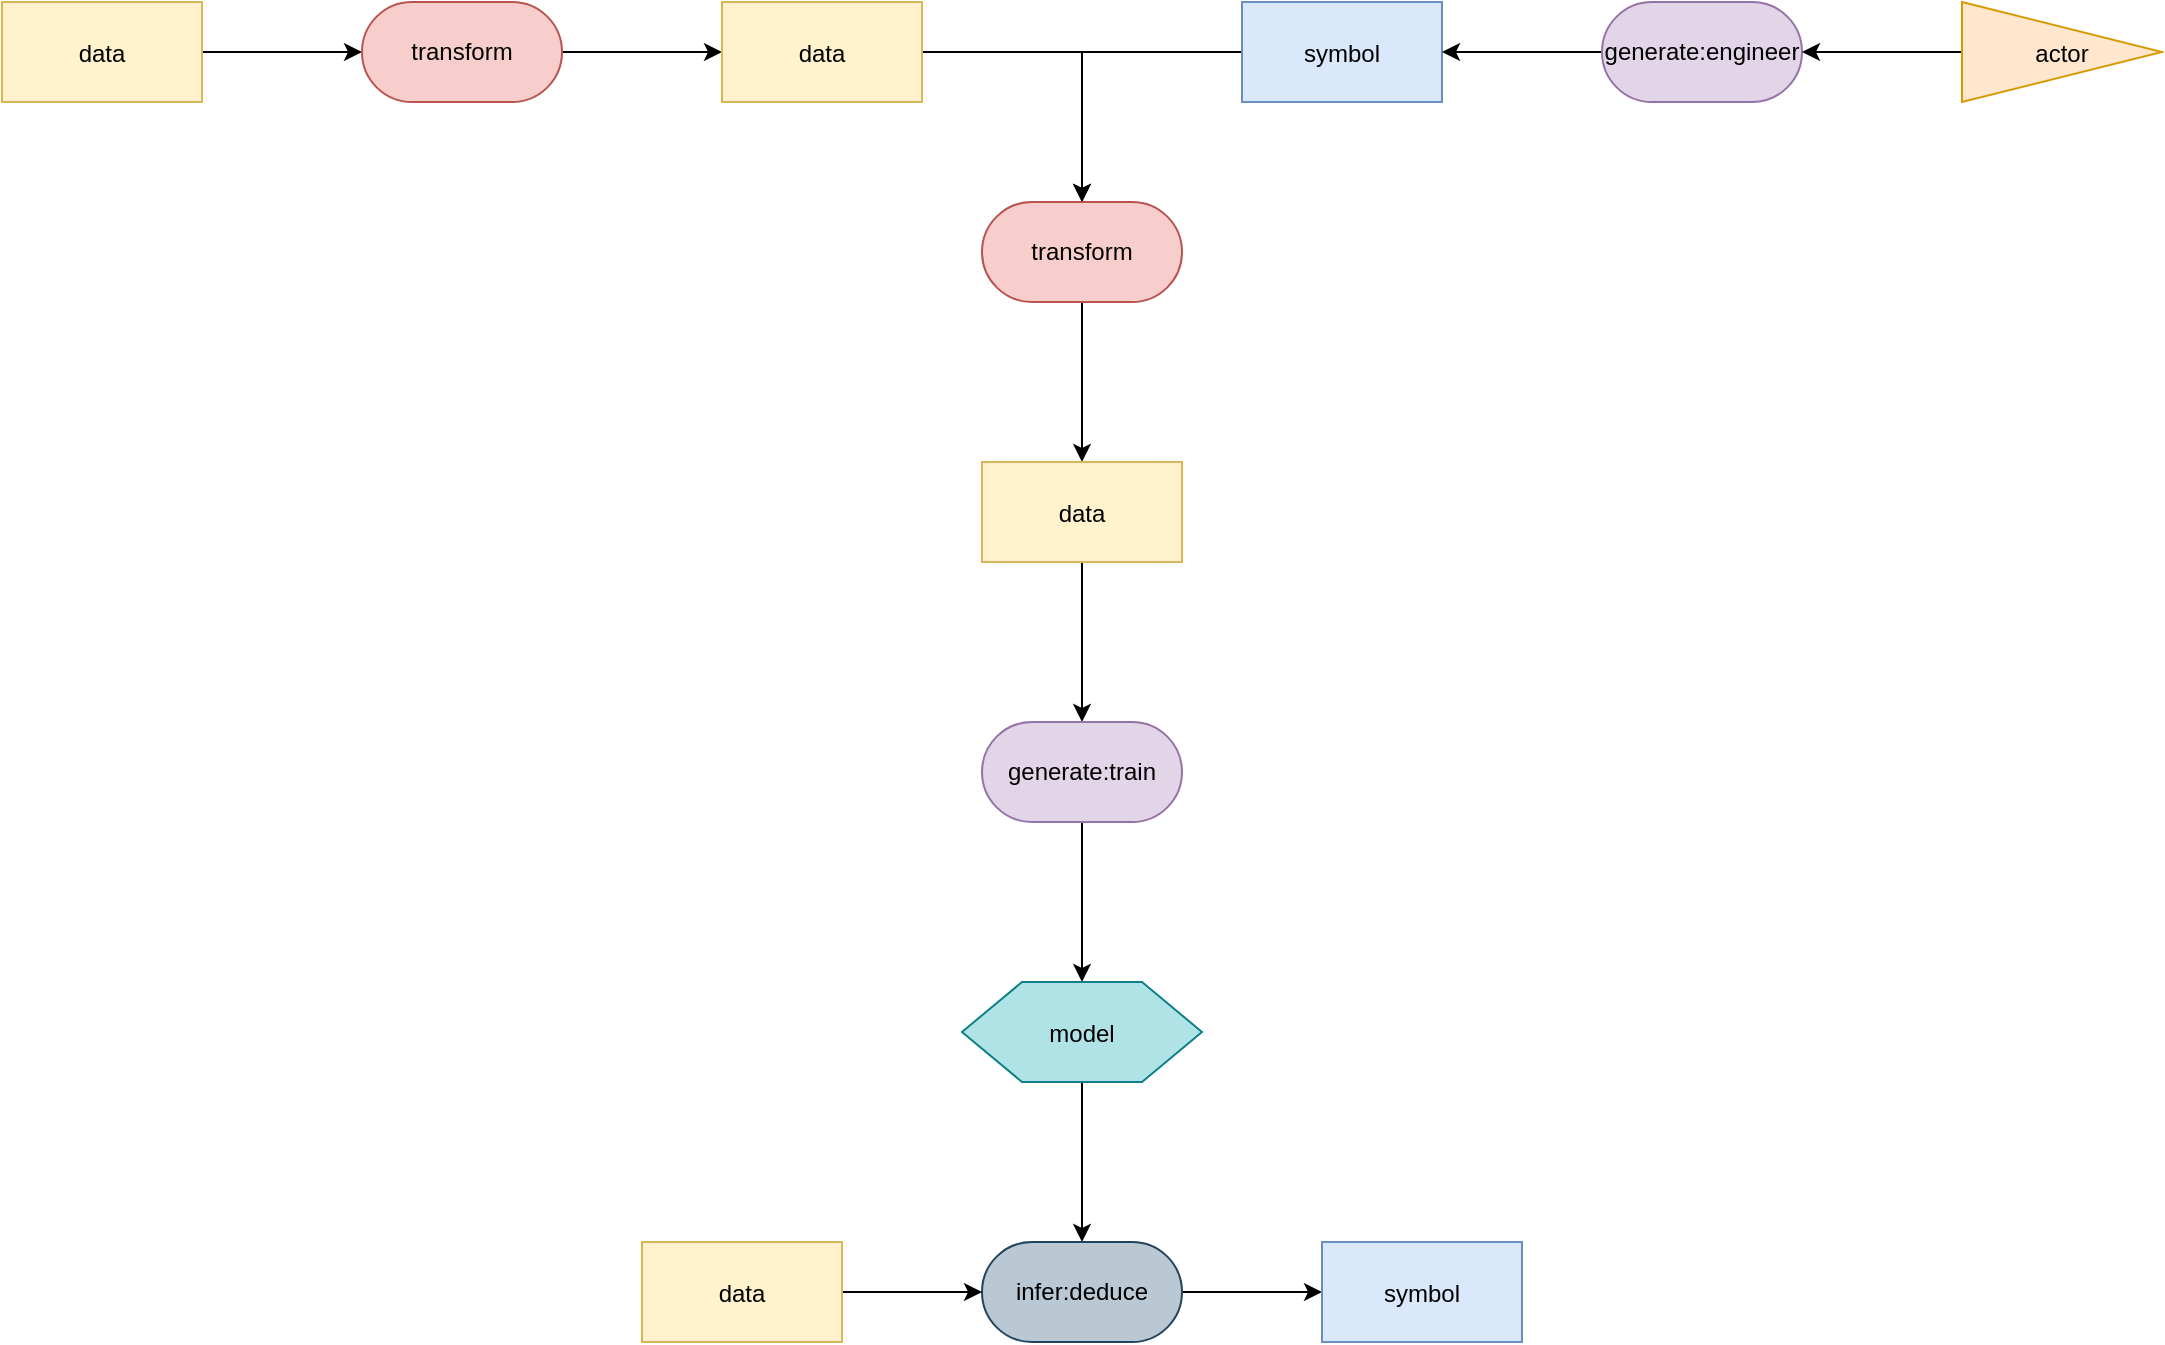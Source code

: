 <mxfile version="27.1.4">
  <diagram name="Page-1" id="RjkWltox62vTc8GNIFXi">
    <mxGraphModel dx="1662" dy="973" grid="1" gridSize="10" guides="1" tooltips="1" connect="1" arrows="1" fold="1" page="1" pageScale="1" pageWidth="1654" pageHeight="1169" math="0" shadow="0">
      <root>
        <mxCell id="0" />
        <mxCell id="1" parent="0" />
        <mxCell id="9kNU0SyaG1HSVs7dnBc6-4" style="edgeStyle=orthogonalEdgeStyle;rounded=0;orthogonalLoop=1;jettySize=auto;html=1;exitX=1;exitY=0.5;exitDx=0;exitDy=0;entryX=0;entryY=0.5;entryDx=0;entryDy=0;" edge="1" parent="1" source="9kNU0SyaG1HSVs7dnBc6-2" target="9kNU0SyaG1HSVs7dnBc6-3">
          <mxGeometry relative="1" as="geometry" />
        </mxCell>
        <mxCell id="9kNU0SyaG1HSVs7dnBc6-2" value="data" style="rectangle;fillColor=#fff2cc;strokeColor=#d6b656;" name="data" vertex="1" parent="1" tooltip="⚠️ Node not part of any valid pattern.">
          <mxGeometry x="340" y="230" width="100" height="50" as="geometry" />
        </mxCell>
        <mxCell id="9kNU0SyaG1HSVs7dnBc6-6" style="edgeStyle=orthogonalEdgeStyle;rounded=0;orthogonalLoop=1;jettySize=auto;html=1;exitX=1;exitY=0.5;exitDx=0;exitDy=0;entryX=0;entryY=0.5;entryDx=0;entryDy=0;" edge="1" parent="1" source="9kNU0SyaG1HSVs7dnBc6-3" target="9kNU0SyaG1HSVs7dnBc6-5">
          <mxGeometry relative="1" as="geometry" />
        </mxCell>
        <mxCell id="9kNU0SyaG1HSVs7dnBc6-3" value="transform" style="rounded=1;whiteSpace=wrap;html=1;arcSize=50;fillColor=#f8cecc;strokeColor=#b85450;" name="transform" vertex="1" parent="1">
          <mxGeometry x="520" y="230" width="100" height="50" as="geometry" />
        </mxCell>
        <mxCell id="9kNU0SyaG1HSVs7dnBc6-8" style="edgeStyle=orthogonalEdgeStyle;rounded=0;orthogonalLoop=1;jettySize=auto;html=1;exitX=1;exitY=0.5;exitDx=0;exitDy=0;entryX=0.5;entryY=0;entryDx=0;entryDy=0;" edge="1" parent="1" source="9kNU0SyaG1HSVs7dnBc6-5" target="9kNU0SyaG1HSVs7dnBc6-7">
          <mxGeometry relative="1" as="geometry" />
        </mxCell>
        <mxCell id="9kNU0SyaG1HSVs7dnBc6-5" value="data" style="rectangle;fillColor=#fff2cc;strokeColor=#d6b656;" name="data" vertex="1" parent="1" tooltip="⚠️ Node not part of any valid pattern.">
          <mxGeometry x="700" y="230" width="100" height="50" as="geometry" />
        </mxCell>
        <mxCell id="9kNU0SyaG1HSVs7dnBc6-18" style="edgeStyle=orthogonalEdgeStyle;rounded=0;orthogonalLoop=1;jettySize=auto;html=1;entryX=0.5;entryY=0;entryDx=0;entryDy=0;" edge="1" parent="1" source="9kNU0SyaG1HSVs7dnBc6-7" target="9kNU0SyaG1HSVs7dnBc6-17">
          <mxGeometry relative="1" as="geometry" />
        </mxCell>
        <mxCell id="9kNU0SyaG1HSVs7dnBc6-7" value="transform" style="rounded=1;whiteSpace=wrap;html=1;arcSize=50;fillColor=#f8cecc;strokeColor=#b85450;" name="transform" vertex="1" parent="1">
          <mxGeometry x="830" y="330" width="100" height="50" as="geometry" />
        </mxCell>
        <mxCell id="9kNU0SyaG1HSVs7dnBc6-10" style="edgeStyle=orthogonalEdgeStyle;rounded=0;orthogonalLoop=1;jettySize=auto;html=1;entryX=0.5;entryY=0;entryDx=0;entryDy=0;" edge="1" parent="1" source="9kNU0SyaG1HSVs7dnBc6-9" target="9kNU0SyaG1HSVs7dnBc6-7">
          <mxGeometry relative="1" as="geometry" />
        </mxCell>
        <mxCell id="9kNU0SyaG1HSVs7dnBc6-9" value="symbol" style="rectangle;fillColor=#dae8fc;strokeColor=#6c8ebf;" name="symbol" vertex="1" parent="1">
          <mxGeometry x="960" y="230" width="100" height="50" as="geometry" />
        </mxCell>
        <mxCell id="9kNU0SyaG1HSVs7dnBc6-14" style="edgeStyle=orthogonalEdgeStyle;rounded=0;orthogonalLoop=1;jettySize=auto;html=1;exitX=0;exitY=0.5;exitDx=0;exitDy=0;entryX=1;entryY=0.5;entryDx=0;entryDy=0;" edge="1" parent="1" source="9kNU0SyaG1HSVs7dnBc6-12" target="9kNU0SyaG1HSVs7dnBc6-9">
          <mxGeometry relative="1" as="geometry" />
        </mxCell>
        <mxCell id="9kNU0SyaG1HSVs7dnBc6-12" value="generate:engineer" style="rounded=1;whiteSpace=wrap;html=1;arcSize=50;fillColor=#e1d5e7;strokeColor=#9673a6;" name="generate:engineer" vertex="1" parent="1">
          <mxGeometry x="1140" y="230" width="100" height="50" as="geometry" />
        </mxCell>
        <mxCell id="9kNU0SyaG1HSVs7dnBc6-16" style="edgeStyle=orthogonalEdgeStyle;rounded=0;orthogonalLoop=1;jettySize=auto;html=1;entryX=1;entryY=0.5;entryDx=0;entryDy=0;" edge="1" parent="1" source="9kNU0SyaG1HSVs7dnBc6-15" target="9kNU0SyaG1HSVs7dnBc6-12">
          <mxGeometry relative="1" as="geometry" />
        </mxCell>
        <mxCell id="9kNU0SyaG1HSVs7dnBc6-15" value="actor" style="triangle;fillColor=#ffe6cc;strokeColor=#d79b00;" name="actor" vertex="1" parent="1">
          <mxGeometry x="1320" y="230" width="100" height="50" as="geometry" />
        </mxCell>
        <mxCell id="9kNU0SyaG1HSVs7dnBc6-20" style="edgeStyle=orthogonalEdgeStyle;rounded=0;orthogonalLoop=1;jettySize=auto;html=1;exitX=0.5;exitY=1;exitDx=0;exitDy=0;entryX=0.5;entryY=0;entryDx=0;entryDy=0;" edge="1" parent="1" source="9kNU0SyaG1HSVs7dnBc6-17" target="9kNU0SyaG1HSVs7dnBc6-19">
          <mxGeometry relative="1" as="geometry" />
        </mxCell>
        <mxCell id="9kNU0SyaG1HSVs7dnBc6-17" value="data" style="rectangle;fillColor=#fff2cc;strokeColor=#d6b656;" name="data" vertex="1" parent="1">
          <mxGeometry x="830" y="460" width="100" height="50" as="geometry" />
        </mxCell>
        <mxCell id="9kNU0SyaG1HSVs7dnBc6-22" style="edgeStyle=orthogonalEdgeStyle;rounded=0;orthogonalLoop=1;jettySize=auto;html=1;exitX=0.5;exitY=1;exitDx=0;exitDy=0;entryX=0.5;entryY=0;entryDx=0;entryDy=0;" edge="1" parent="1" source="9kNU0SyaG1HSVs7dnBc6-19" target="9kNU0SyaG1HSVs7dnBc6-21">
          <mxGeometry relative="1" as="geometry" />
        </mxCell>
        <mxCell id="9kNU0SyaG1HSVs7dnBc6-19" value="generate:train" style="rounded=1;whiteSpace=wrap;html=1;arcSize=50;fillColor=#e1d5e7;strokeColor=#9673a6;" name="generate:train" vertex="1" parent="1">
          <mxGeometry x="830" y="590" width="100" height="50" as="geometry" />
        </mxCell>
        <mxCell id="9kNU0SyaG1HSVs7dnBc6-24" style="edgeStyle=orthogonalEdgeStyle;rounded=0;orthogonalLoop=1;jettySize=auto;html=1;exitX=0.5;exitY=1;exitDx=0;exitDy=0;entryX=0.5;entryY=0;entryDx=0;entryDy=0;" edge="1" parent="1" source="9kNU0SyaG1HSVs7dnBc6-21" target="9kNU0SyaG1HSVs7dnBc6-23">
          <mxGeometry relative="1" as="geometry" />
        </mxCell>
        <object label="model" tooltip="case-based&#xa;dynamic&#xa;hybrid&#xa;ML&#xa;rule-based&#xa;semantic&#xa;static&#xa;statisic&#xa;statistical" id="9kNU0SyaG1HSVs7dnBc6-21">
          <mxCell style="shape=hexagon;perimeter=hexagonPerimeter2;fillColor=#b0e3e6;strokeColor=#0e8088;" name="model" vertex="1" parent="1">
            <mxGeometry x="820" y="720" width="120" height="50" as="geometry" />
          </mxCell>
        </object>
        <mxCell id="9kNU0SyaG1HSVs7dnBc6-28" style="edgeStyle=orthogonalEdgeStyle;rounded=0;orthogonalLoop=1;jettySize=auto;html=1;exitX=1;exitY=0.5;exitDx=0;exitDy=0;entryX=0;entryY=0.5;entryDx=0;entryDy=0;" edge="1" parent="1" source="9kNU0SyaG1HSVs7dnBc6-23" target="9kNU0SyaG1HSVs7dnBc6-27">
          <mxGeometry relative="1" as="geometry" />
        </mxCell>
        <mxCell id="9kNU0SyaG1HSVs7dnBc6-23" value="infer:deduce" style="rounded=1;whiteSpace=wrap;html=1;arcSize=50;fillColor=#bac8d3;strokeColor=#23445d;" name="infer:deduce" vertex="1" parent="1">
          <mxGeometry x="830" y="850" width="100" height="50" as="geometry" />
        </mxCell>
        <mxCell id="9kNU0SyaG1HSVs7dnBc6-26" style="edgeStyle=orthogonalEdgeStyle;rounded=0;orthogonalLoop=1;jettySize=auto;html=1;entryX=0;entryY=0.5;entryDx=0;entryDy=0;" edge="1" parent="1" source="9kNU0SyaG1HSVs7dnBc6-25" target="9kNU0SyaG1HSVs7dnBc6-23">
          <mxGeometry relative="1" as="geometry" />
        </mxCell>
        <mxCell id="9kNU0SyaG1HSVs7dnBc6-25" value="data" style="rectangle;fillColor=#fff2cc;strokeColor=#d6b656;" name="data" vertex="1" parent="1">
          <mxGeometry x="660" y="850" width="100" height="50" as="geometry" />
        </mxCell>
        <mxCell id="9kNU0SyaG1HSVs7dnBc6-27" value="symbol" style="rectangle;fillColor=#dae8fc;strokeColor=#6c8ebf;" name="symbol" vertex="1" parent="1">
          <mxGeometry x="1000" y="850" width="100" height="50" as="geometry" />
        </mxCell>
      </root>
    </mxGraphModel>
  </diagram>
</mxfile>
